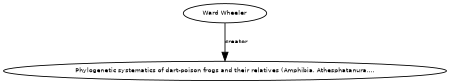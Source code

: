 digraph G {
size="3,3";
node [fontsize=7, fontname="Helvetica"];
edge [fontsize=7, fontname="Helvetica"];
node0 [label="Ward Wheeler", width=0.27433100247,height=0.27433100247];
node1 [label="Phylogenetic systematics of dart-poison frogs and their relatives (Amphibia, Athesphatanura,...", width=0.27433100247,height=0.27433100247];
node0 -> node1 [label="creator"];
}

